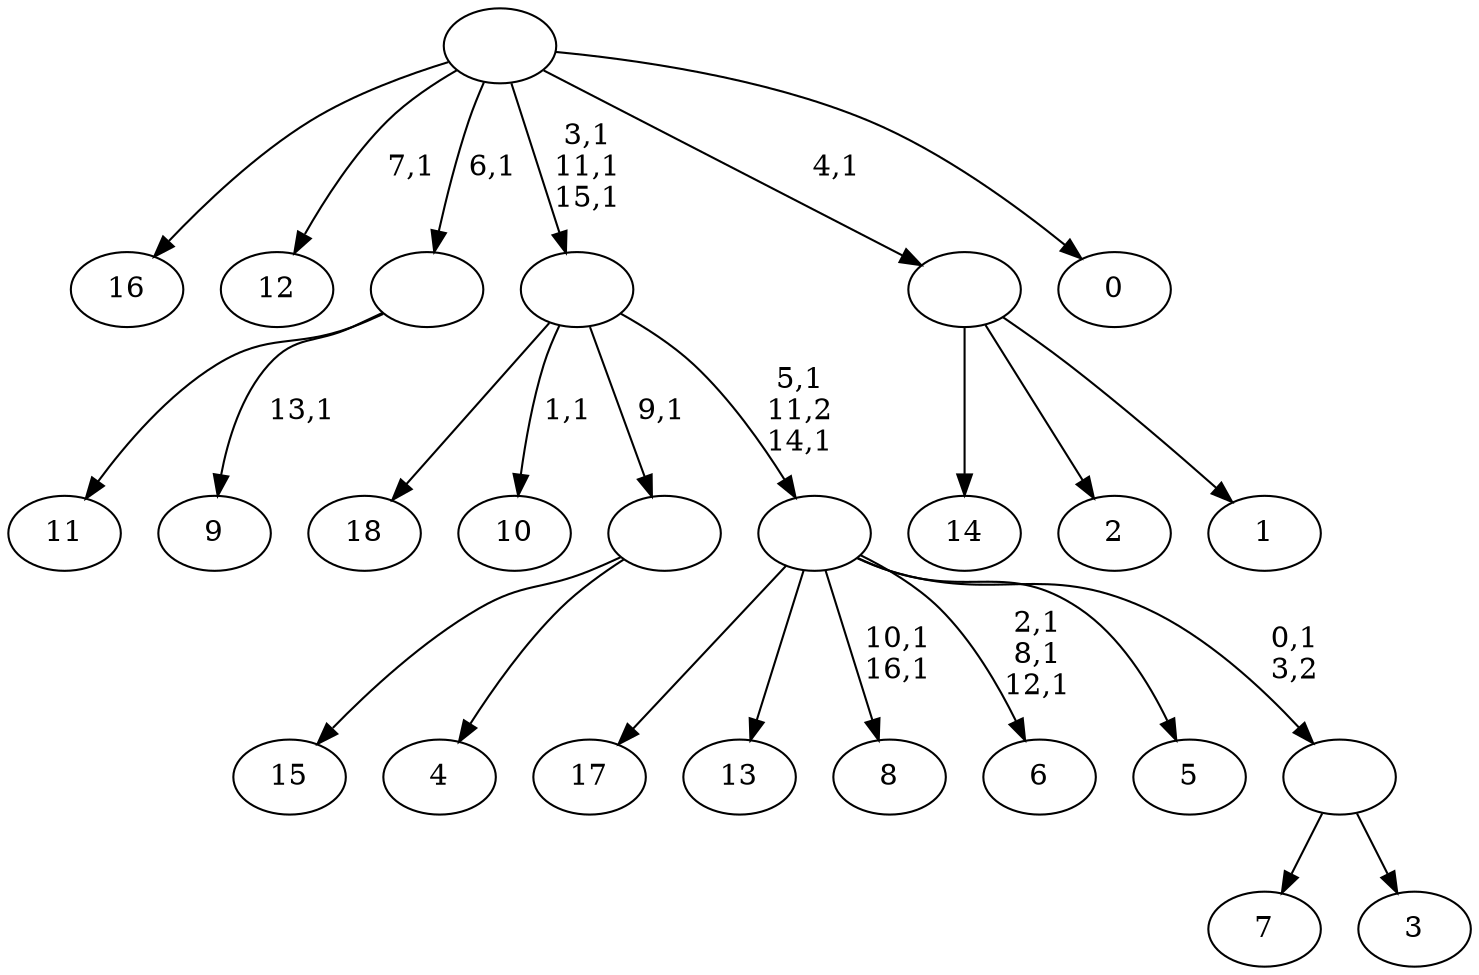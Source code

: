digraph T {
	36 [label="18"]
	35 [label="17"]
	34 [label="16"]
	33 [label="15"]
	32 [label="14"]
	31 [label="13"]
	30 [label="12"]
	28 [label="11"]
	27 [label="10"]
	25 [label="9"]
	23 [label=""]
	22 [label="8"]
	19 [label="7"]
	18 [label="6"]
	14 [label="5"]
	13 [label="4"]
	12 [label=""]
	11 [label="3"]
	10 [label=""]
	9 [label=""]
	7 [label=""]
	4 [label="2"]
	3 [label="1"]
	2 [label=""]
	1 [label="0"]
	0 [label=""]
	23 -> 25 [label="13,1"]
	23 -> 28 [label=""]
	12 -> 33 [label=""]
	12 -> 13 [label=""]
	10 -> 19 [label=""]
	10 -> 11 [label=""]
	9 -> 18 [label="2,1\n8,1\n12,1"]
	9 -> 22 [label="10,1\n16,1"]
	9 -> 35 [label=""]
	9 -> 31 [label=""]
	9 -> 14 [label=""]
	9 -> 10 [label="0,1\n3,2"]
	7 -> 9 [label="5,1\n11,2\n14,1"]
	7 -> 27 [label="1,1"]
	7 -> 36 [label=""]
	7 -> 12 [label="9,1"]
	2 -> 32 [label=""]
	2 -> 4 [label=""]
	2 -> 3 [label=""]
	0 -> 7 [label="3,1\n11,1\n15,1"]
	0 -> 30 [label="7,1"]
	0 -> 34 [label=""]
	0 -> 23 [label="6,1"]
	0 -> 2 [label="4,1"]
	0 -> 1 [label=""]
}
